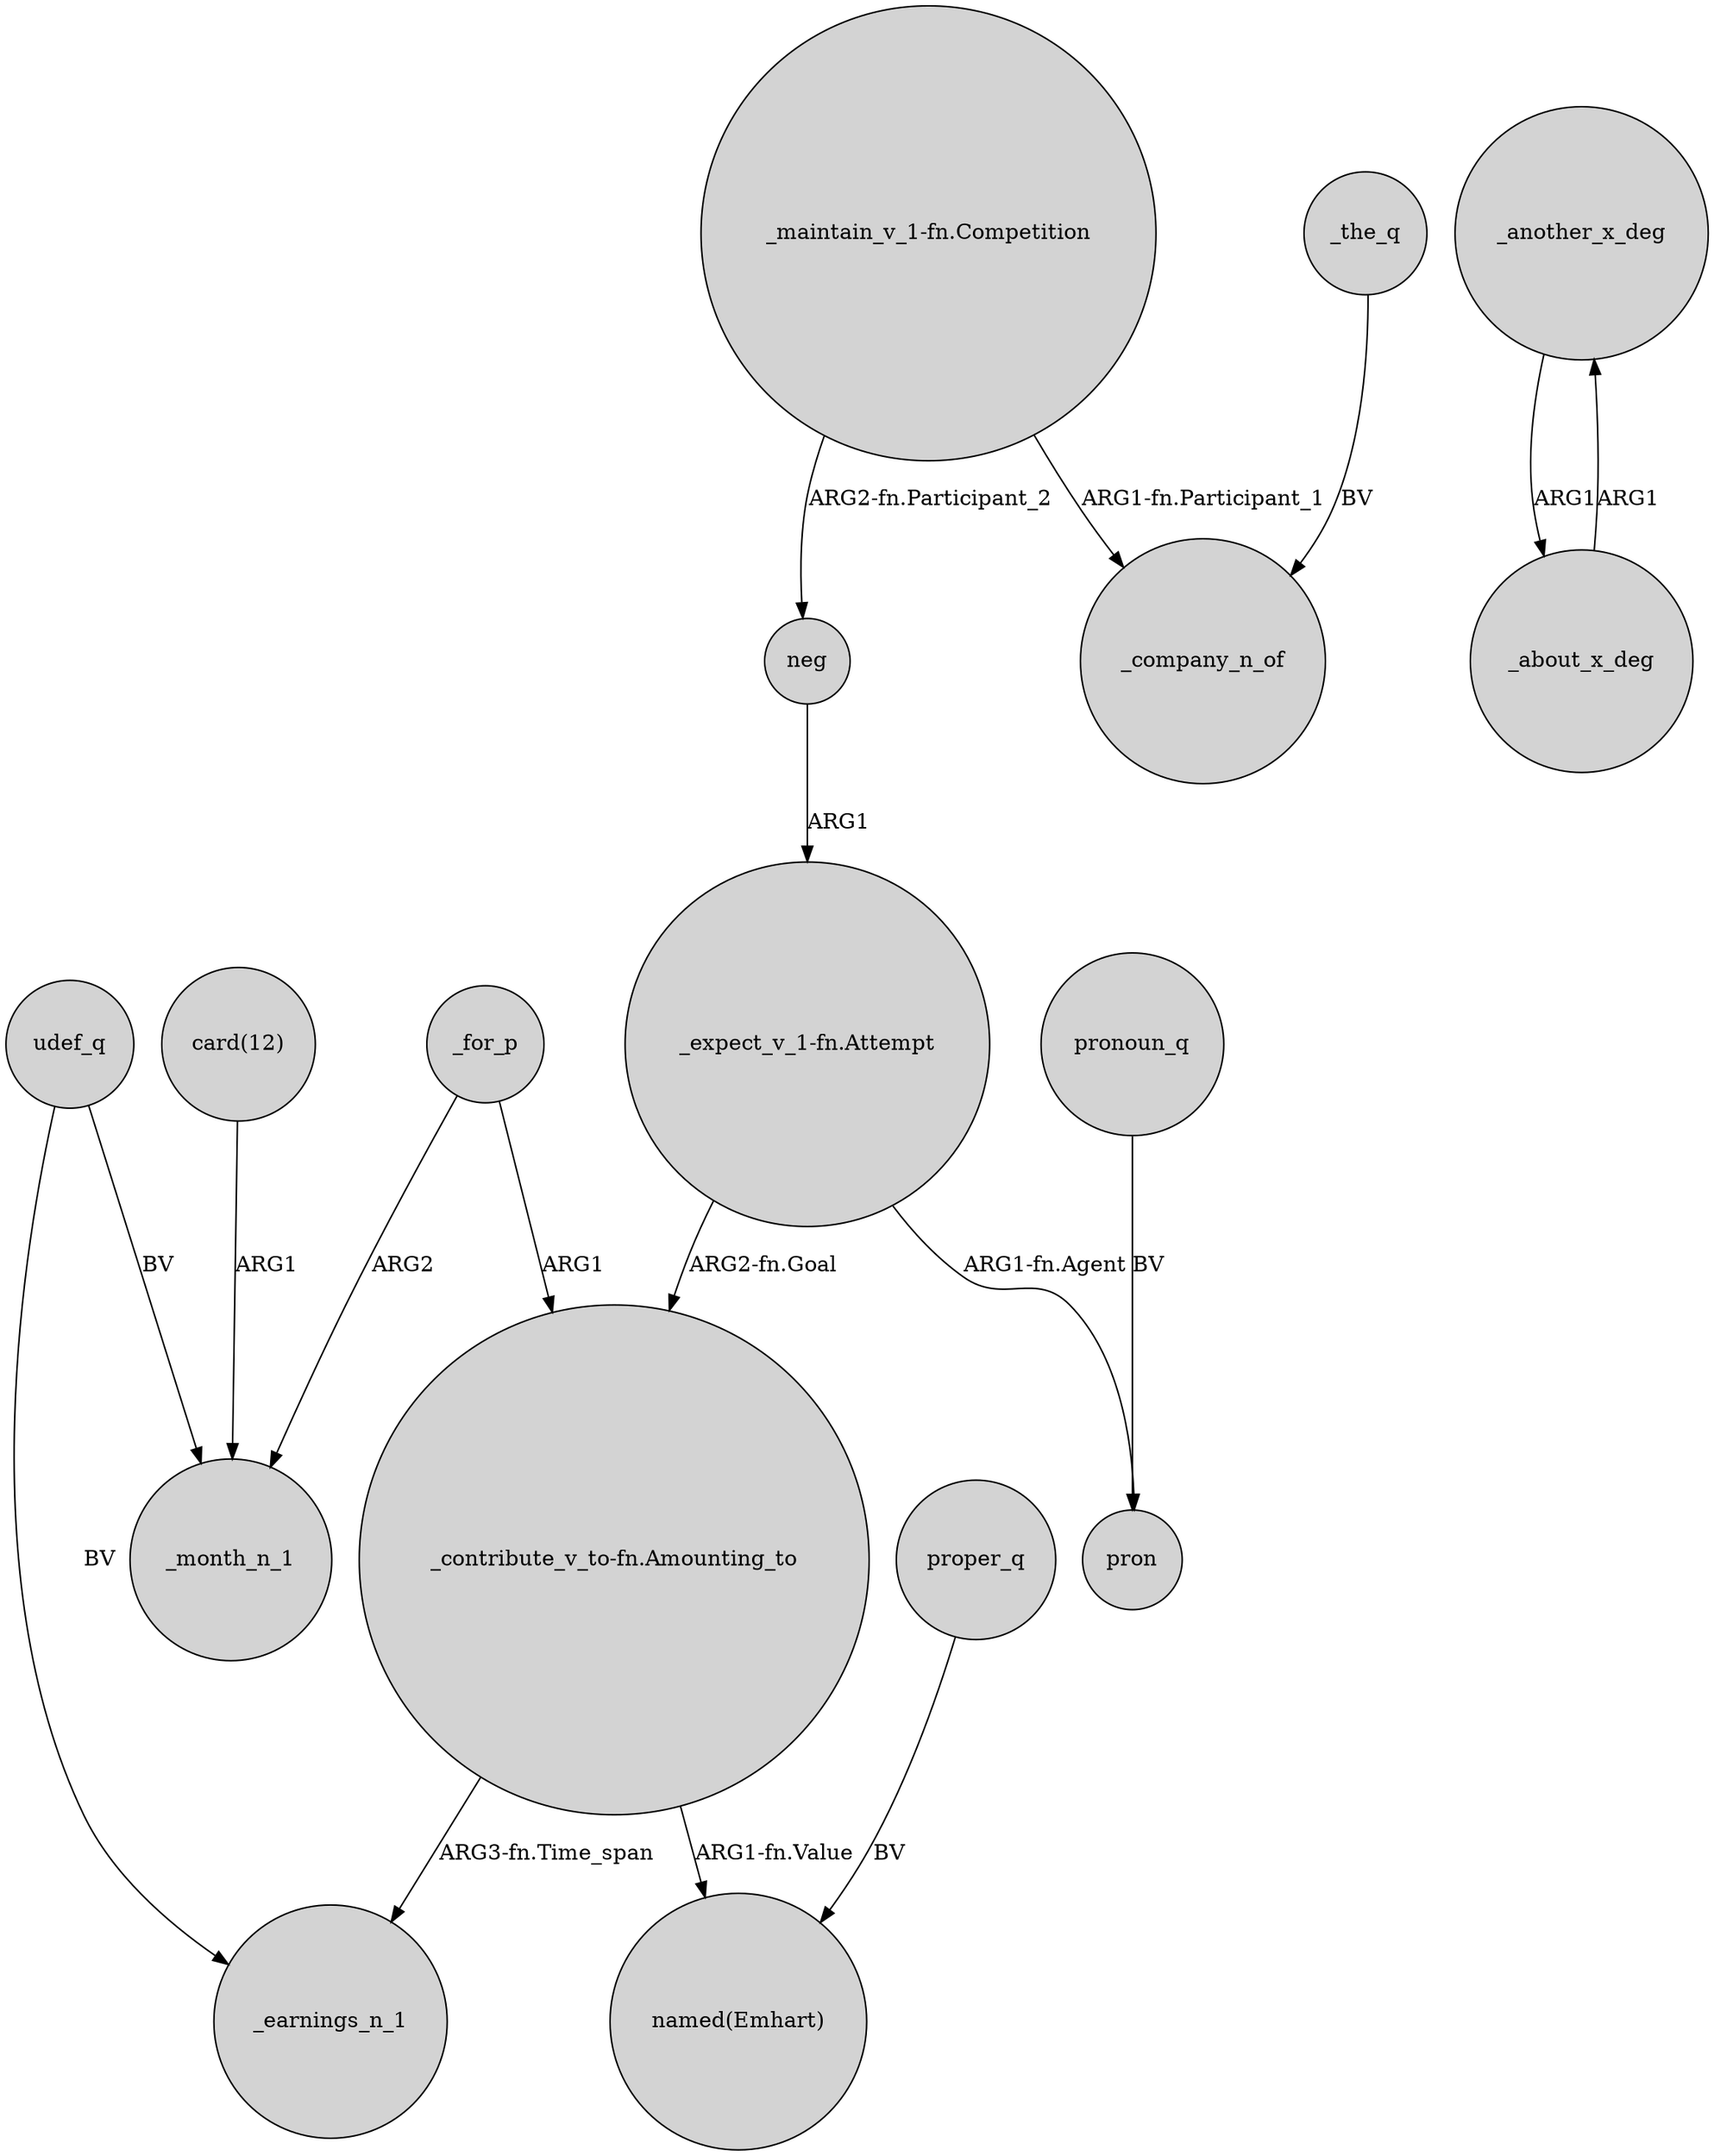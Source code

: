 digraph {
	node [shape=circle style=filled]
	udef_q -> _month_n_1 [label=BV]
	_for_p -> "_contribute_v_to-fn.Amounting_to" [label=ARG1]
	udef_q -> _earnings_n_1 [label=BV]
	"_maintain_v_1-fn.Competition" -> _company_n_of [label="ARG1-fn.Participant_1"]
	"_expect_v_1-fn.Attempt" -> pron [label="ARG1-fn.Agent"]
	"card(12)" -> _month_n_1 [label=ARG1]
	_another_x_deg -> _about_x_deg [label=ARG1]
	"_contribute_v_to-fn.Amounting_to" -> _earnings_n_1 [label="ARG3-fn.Time_span"]
	proper_q -> "named(Emhart)" [label=BV]
	_the_q -> _company_n_of [label=BV]
	"_expect_v_1-fn.Attempt" -> "_contribute_v_to-fn.Amounting_to" [label="ARG2-fn.Goal"]
	pronoun_q -> pron [label=BV]
	_for_p -> _month_n_1 [label=ARG2]
	neg -> "_expect_v_1-fn.Attempt" [label=ARG1]
	_about_x_deg -> _another_x_deg [label=ARG1]
	"_contribute_v_to-fn.Amounting_to" -> "named(Emhart)" [label="ARG1-fn.Value"]
	"_maintain_v_1-fn.Competition" -> neg [label="ARG2-fn.Participant_2"]
}
